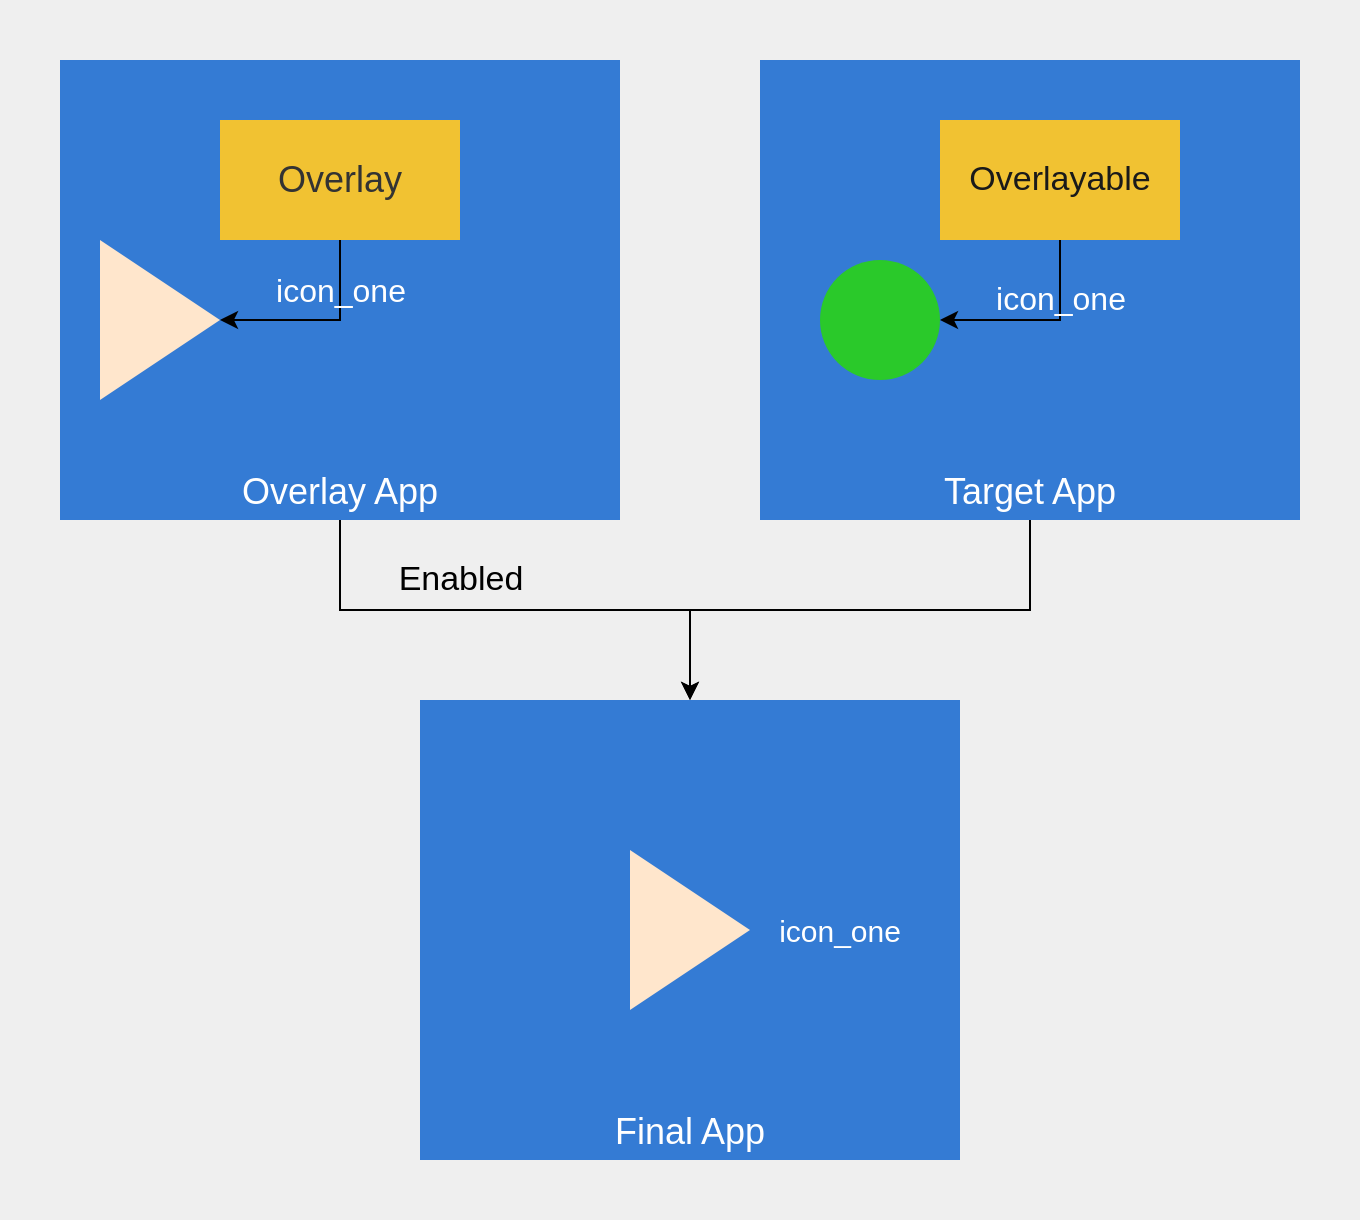 <mxfile version="13.10.0" type="embed">
    <diagram id="i3WkBhxabIRbYz-CVXaw" name="Page-1">
        <mxGraphModel dx="820" dy="574" grid="1" gridSize="10" guides="1" tooltips="1" connect="1" arrows="1" fold="1" page="1" pageScale="1" pageWidth="850" pageHeight="1100" math="0" shadow="0">
            <root>
                <mxCell id="0"/>
                <mxCell id="1" parent="0"/>
                <mxCell id="18" value="" style="rounded=0;whiteSpace=wrap;html=1;labelBackgroundColor=none;strokeColor=none;fillColor=#EFEFEF;" parent="1" vertex="1">
                    <mxGeometry y="170" width="680" height="610" as="geometry"/>
                </mxCell>
                <mxCell id="24" style="edgeStyle=orthogonalEdgeStyle;rounded=0;orthogonalLoop=1;jettySize=auto;html=1;exitX=0.5;exitY=1;exitDx=0;exitDy=0;strokeColor=#000000;fontSize=17;fontColor=#000000;" parent="1" source="2" target="11" edge="1">
                    <mxGeometry relative="1" as="geometry"/>
                </mxCell>
                <mxCell id="26" value="Enabled" style="edgeLabel;html=1;align=center;verticalAlign=middle;resizable=0;points=[];fontSize=17;fontColor=#000000;labelBackgroundColor=none;" parent="24" vertex="1" connectable="0">
                    <mxGeometry x="-0.617" y="-1" relative="1" as="geometry">
                        <mxPoint x="54" y="-16" as="offset"/>
                    </mxGeometry>
                </mxCell>
                <mxCell id="2" value="&lt;font style=&quot;font-size: 18px&quot;&gt;Overlay App&lt;/font&gt;" style="rounded=0;whiteSpace=wrap;html=1;verticalAlign=bottom;fillColor=#347BD4;strokeColor=none;fontColor=#FFFFFF;" parent="1" vertex="1">
                    <mxGeometry x="30" y="200" width="280" height="230" as="geometry"/>
                </mxCell>
                <mxCell id="25" style="edgeStyle=orthogonalEdgeStyle;rounded=0;orthogonalLoop=1;jettySize=auto;html=1;exitX=0.5;exitY=1;exitDx=0;exitDy=0;entryX=0.5;entryY=0;entryDx=0;entryDy=0;strokeColor=#000000;fontSize=17;fontColor=#000000;" parent="1" source="3" target="11" edge="1">
                    <mxGeometry relative="1" as="geometry"/>
                </mxCell>
                <mxCell id="3" value="&lt;font&gt;&lt;br&gt;&lt;font style=&quot;font-size: 18px&quot;&gt;Target App&lt;/font&gt;&lt;/font&gt;" style="rounded=0;whiteSpace=wrap;html=1;verticalAlign=bottom;strokeColor=none;fillColor=#347BD4;fontColor=#FFFFFF;" parent="1" vertex="1">
                    <mxGeometry x="380" y="200" width="270" height="230" as="geometry"/>
                </mxCell>
                <mxCell id="13" value="&lt;font style=&quot;font-size: 16px&quot;&gt;icon_one&lt;/font&gt;" style="edgeStyle=orthogonalEdgeStyle;rounded=0;orthogonalLoop=1;jettySize=auto;html=1;entryX=1;entryY=0.5;entryDx=0;entryDy=0;labelBackgroundColor=none;strokeColor=#000000;fontColor=#FFFFFF;" parent="1" source="4" target="8" edge="1">
                    <mxGeometry x="-0.429" relative="1" as="geometry">
                        <mxPoint as="offset"/>
                    </mxGeometry>
                </mxCell>
                <mxCell id="4" value="&lt;font style=&quot;font-size: 17px&quot; color=&quot;#1a1a1a&quot;&gt;Overlayable&lt;/font&gt;" style="rounded=0;whiteSpace=wrap;html=1;fontColor=#ffffff;fillColor=#F1C232;strokeColor=none;" parent="1" vertex="1">
                    <mxGeometry x="470" y="230" width="120" height="60" as="geometry"/>
                </mxCell>
                <mxCell id="15" value="&lt;font style=&quot;font-size: 16px&quot;&gt;icon_one&lt;/font&gt;" style="edgeStyle=orthogonalEdgeStyle;rounded=0;orthogonalLoop=1;jettySize=auto;html=1;entryX=1;entryY=0.5;entryDx=0;entryDy=0;labelBackgroundColor=none;strokeColor=#000000;fontColor=#FFFFFF;" parent="1" source="5" target="6" edge="1">
                    <mxGeometry x="-0.5" relative="1" as="geometry">
                        <mxPoint as="offset"/>
                    </mxGeometry>
                </mxCell>
                <mxCell id="5" value="&lt;font color=&quot;#333333&quot; style=&quot;font-size: 18px&quot;&gt;Overlay&lt;/font&gt;" style="rounded=0;whiteSpace=wrap;html=1;fontColor=#ffffff;fillColor=#F1C232;strokeColor=none;shadow=0;" parent="1" vertex="1">
                    <mxGeometry x="110" y="230" width="120" height="60" as="geometry"/>
                </mxCell>
                <mxCell id="6" value="" style="triangle;whiteSpace=wrap;html=1;fillColor=#ffe6cc;strokeColor=none;" parent="1" vertex="1">
                    <mxGeometry x="50" y="290" width="60" height="80" as="geometry"/>
                </mxCell>
                <mxCell id="8" value="" style="ellipse;whiteSpace=wrap;html=1;aspect=fixed;fontColor=#ffffff;fillColor=#2AC92A;strokeColor=none;" parent="1" vertex="1">
                    <mxGeometry x="410" y="300" width="60" height="60" as="geometry"/>
                </mxCell>
                <mxCell id="11" value="&lt;font&gt;&lt;br&gt;&lt;font style=&quot;font-size: 18px&quot;&gt;Final App&lt;/font&gt;&lt;/font&gt;" style="rounded=0;whiteSpace=wrap;html=1;verticalAlign=bottom;strokeColor=none;fillColor=#347BD4;fontColor=#FFFFFF;" parent="1" vertex="1">
                    <mxGeometry x="210" y="520" width="270" height="230" as="geometry"/>
                </mxCell>
                <mxCell id="12" value="" style="triangle;whiteSpace=wrap;html=1;fillColor=#ffe6cc;strokeColor=none;" parent="1" vertex="1">
                    <mxGeometry x="315" y="595" width="60" height="80" as="geometry"/>
                </mxCell>
                <mxCell id="19" value="&lt;font style=&quot;font-size: 15px&quot;&gt;icon_one&lt;/font&gt;" style="text;html=1;strokeColor=none;fillColor=none;align=center;verticalAlign=middle;whiteSpace=wrap;rounded=0;labelBackgroundColor=none;fontColor=#FFFFFF;" parent="1" vertex="1">
                    <mxGeometry x="400" y="625" width="40" height="20" as="geometry"/>
                </mxCell>
            </root>
        </mxGraphModel>
    </diagram>
</mxfile>